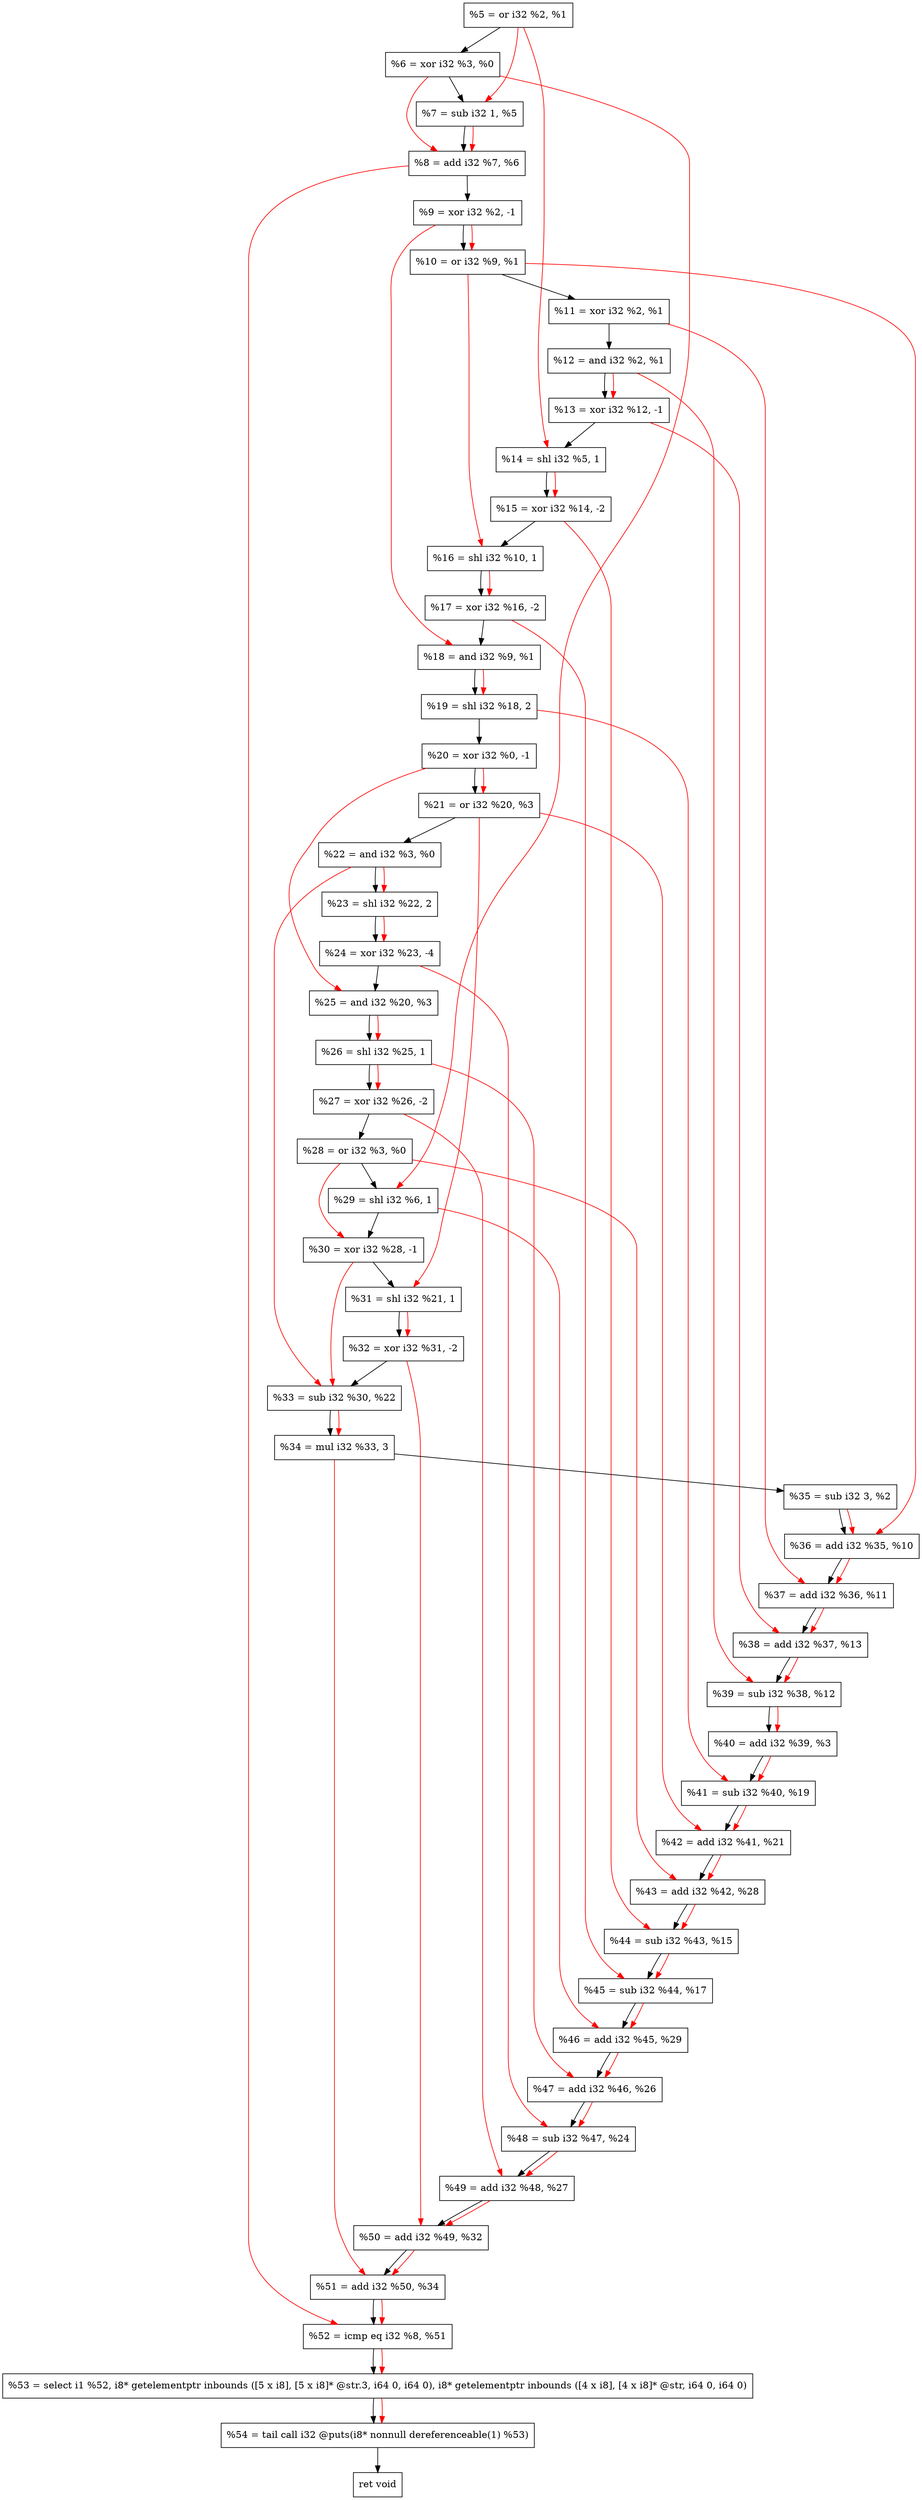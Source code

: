 digraph "DFG for'crackme' function" {
	Node0x1d49750[shape=record, label="  %5 = or i32 %2, %1"];
	Node0x1d497c0[shape=record, label="  %6 = xor i32 %3, %0"];
	Node0x1d49e40[shape=record, label="  %7 = sub i32 1, %5"];
	Node0x1d49eb0[shape=record, label="  %8 = add i32 %7, %6"];
	Node0x1d49f50[shape=record, label="  %9 = xor i32 %2, -1"];
	Node0x1d49fc0[shape=record, label="  %10 = or i32 %9, %1"];
	Node0x1d4a030[shape=record, label="  %11 = xor i32 %2, %1"];
	Node0x1d4a0a0[shape=record, label="  %12 = and i32 %2, %1"];
	Node0x1d4a110[shape=record, label="  %13 = xor i32 %12, -1"];
	Node0x1d4a180[shape=record, label="  %14 = shl i32 %5, 1"];
	Node0x1d4a220[shape=record, label="  %15 = xor i32 %14, -2"];
	Node0x1d4a290[shape=record, label="  %16 = shl i32 %10, 1"];
	Node0x1d4a300[shape=record, label="  %17 = xor i32 %16, -2"];
	Node0x1d4a370[shape=record, label="  %18 = and i32 %9, %1"];
	Node0x1d4a410[shape=record, label="  %19 = shl i32 %18, 2"];
	Node0x1d4a480[shape=record, label="  %20 = xor i32 %0, -1"];
	Node0x1d4a4f0[shape=record, label="  %21 = or i32 %20, %3"];
	Node0x1d4a560[shape=record, label="  %22 = and i32 %3, %0"];
	Node0x1d4a5d0[shape=record, label="  %23 = shl i32 %22, 2"];
	Node0x1d4a670[shape=record, label="  %24 = xor i32 %23, -4"];
	Node0x1d4a6e0[shape=record, label="  %25 = and i32 %20, %3"];
	Node0x1d4a750[shape=record, label="  %26 = shl i32 %25, 1"];
	Node0x1d4a7c0[shape=record, label="  %27 = xor i32 %26, -2"];
	Node0x1d4a830[shape=record, label="  %28 = or i32 %3, %0"];
	Node0x1d4a8a0[shape=record, label="  %29 = shl i32 %6, 1"];
	Node0x1d4a910[shape=record, label="  %30 = xor i32 %28, -1"];
	Node0x1d4a980[shape=record, label="  %31 = shl i32 %21, 1"];
	Node0x1d4a9f0[shape=record, label="  %32 = xor i32 %31, -2"];
	Node0x1d4ac70[shape=record, label="  %33 = sub i32 %30, %22"];
	Node0x1d4ad10[shape=record, label="  %34 = mul i32 %33, 3"];
	Node0x1d4ad80[shape=record, label="  %35 = sub i32 3, %2"];
	Node0x1d4adf0[shape=record, label="  %36 = add i32 %35, %10"];
	Node0x1d4ae60[shape=record, label="  %37 = add i32 %36, %11"];
	Node0x1d4aed0[shape=record, label="  %38 = add i32 %37, %13"];
	Node0x1d4af40[shape=record, label="  %39 = sub i32 %38, %12"];
	Node0x1d4afb0[shape=record, label="  %40 = add i32 %39, %3"];
	Node0x1d4b020[shape=record, label="  %41 = sub i32 %40, %19"];
	Node0x1d4b090[shape=record, label="  %42 = add i32 %41, %21"];
	Node0x1d4b100[shape=record, label="  %43 = add i32 %42, %28"];
	Node0x1d4b170[shape=record, label="  %44 = sub i32 %43, %15"];
	Node0x1d4b1e0[shape=record, label="  %45 = sub i32 %44, %17"];
	Node0x1d4b250[shape=record, label="  %46 = add i32 %45, %29"];
	Node0x1d4b2c0[shape=record, label="  %47 = add i32 %46, %26"];
	Node0x1d4b330[shape=record, label="  %48 = sub i32 %47, %24"];
	Node0x1d4b3a0[shape=record, label="  %49 = add i32 %48, %27"];
	Node0x1d4b410[shape=record, label="  %50 = add i32 %49, %32"];
	Node0x1d4b480[shape=record, label="  %51 = add i32 %50, %34"];
	Node0x1d4b4f0[shape=record, label="  %52 = icmp eq i32 %8, %51"];
	Node0x1cea268[shape=record, label="  %53 = select i1 %52, i8* getelementptr inbounds ([5 x i8], [5 x i8]* @str.3, i64 0, i64 0), i8* getelementptr inbounds ([4 x i8], [4 x i8]* @str, i64 0, i64 0)"];
	Node0x1d4b990[shape=record, label="  %54 = tail call i32 @puts(i8* nonnull dereferenceable(1) %53)"];
	Node0x1d4b9e0[shape=record, label="  ret void"];
	Node0x1d49750 -> Node0x1d497c0;
	Node0x1d497c0 -> Node0x1d49e40;
	Node0x1d49e40 -> Node0x1d49eb0;
	Node0x1d49eb0 -> Node0x1d49f50;
	Node0x1d49f50 -> Node0x1d49fc0;
	Node0x1d49fc0 -> Node0x1d4a030;
	Node0x1d4a030 -> Node0x1d4a0a0;
	Node0x1d4a0a0 -> Node0x1d4a110;
	Node0x1d4a110 -> Node0x1d4a180;
	Node0x1d4a180 -> Node0x1d4a220;
	Node0x1d4a220 -> Node0x1d4a290;
	Node0x1d4a290 -> Node0x1d4a300;
	Node0x1d4a300 -> Node0x1d4a370;
	Node0x1d4a370 -> Node0x1d4a410;
	Node0x1d4a410 -> Node0x1d4a480;
	Node0x1d4a480 -> Node0x1d4a4f0;
	Node0x1d4a4f0 -> Node0x1d4a560;
	Node0x1d4a560 -> Node0x1d4a5d0;
	Node0x1d4a5d0 -> Node0x1d4a670;
	Node0x1d4a670 -> Node0x1d4a6e0;
	Node0x1d4a6e0 -> Node0x1d4a750;
	Node0x1d4a750 -> Node0x1d4a7c0;
	Node0x1d4a7c0 -> Node0x1d4a830;
	Node0x1d4a830 -> Node0x1d4a8a0;
	Node0x1d4a8a0 -> Node0x1d4a910;
	Node0x1d4a910 -> Node0x1d4a980;
	Node0x1d4a980 -> Node0x1d4a9f0;
	Node0x1d4a9f0 -> Node0x1d4ac70;
	Node0x1d4ac70 -> Node0x1d4ad10;
	Node0x1d4ad10 -> Node0x1d4ad80;
	Node0x1d4ad80 -> Node0x1d4adf0;
	Node0x1d4adf0 -> Node0x1d4ae60;
	Node0x1d4ae60 -> Node0x1d4aed0;
	Node0x1d4aed0 -> Node0x1d4af40;
	Node0x1d4af40 -> Node0x1d4afb0;
	Node0x1d4afb0 -> Node0x1d4b020;
	Node0x1d4b020 -> Node0x1d4b090;
	Node0x1d4b090 -> Node0x1d4b100;
	Node0x1d4b100 -> Node0x1d4b170;
	Node0x1d4b170 -> Node0x1d4b1e0;
	Node0x1d4b1e0 -> Node0x1d4b250;
	Node0x1d4b250 -> Node0x1d4b2c0;
	Node0x1d4b2c0 -> Node0x1d4b330;
	Node0x1d4b330 -> Node0x1d4b3a0;
	Node0x1d4b3a0 -> Node0x1d4b410;
	Node0x1d4b410 -> Node0x1d4b480;
	Node0x1d4b480 -> Node0x1d4b4f0;
	Node0x1d4b4f0 -> Node0x1cea268;
	Node0x1cea268 -> Node0x1d4b990;
	Node0x1d4b990 -> Node0x1d4b9e0;
edge [color=red]
	Node0x1d49750 -> Node0x1d49e40;
	Node0x1d49e40 -> Node0x1d49eb0;
	Node0x1d497c0 -> Node0x1d49eb0;
	Node0x1d49f50 -> Node0x1d49fc0;
	Node0x1d4a0a0 -> Node0x1d4a110;
	Node0x1d49750 -> Node0x1d4a180;
	Node0x1d4a180 -> Node0x1d4a220;
	Node0x1d49fc0 -> Node0x1d4a290;
	Node0x1d4a290 -> Node0x1d4a300;
	Node0x1d49f50 -> Node0x1d4a370;
	Node0x1d4a370 -> Node0x1d4a410;
	Node0x1d4a480 -> Node0x1d4a4f0;
	Node0x1d4a560 -> Node0x1d4a5d0;
	Node0x1d4a5d0 -> Node0x1d4a670;
	Node0x1d4a480 -> Node0x1d4a6e0;
	Node0x1d4a6e0 -> Node0x1d4a750;
	Node0x1d4a750 -> Node0x1d4a7c0;
	Node0x1d497c0 -> Node0x1d4a8a0;
	Node0x1d4a830 -> Node0x1d4a910;
	Node0x1d4a4f0 -> Node0x1d4a980;
	Node0x1d4a980 -> Node0x1d4a9f0;
	Node0x1d4a910 -> Node0x1d4ac70;
	Node0x1d4a560 -> Node0x1d4ac70;
	Node0x1d4ac70 -> Node0x1d4ad10;
	Node0x1d4ad80 -> Node0x1d4adf0;
	Node0x1d49fc0 -> Node0x1d4adf0;
	Node0x1d4adf0 -> Node0x1d4ae60;
	Node0x1d4a030 -> Node0x1d4ae60;
	Node0x1d4ae60 -> Node0x1d4aed0;
	Node0x1d4a110 -> Node0x1d4aed0;
	Node0x1d4aed0 -> Node0x1d4af40;
	Node0x1d4a0a0 -> Node0x1d4af40;
	Node0x1d4af40 -> Node0x1d4afb0;
	Node0x1d4afb0 -> Node0x1d4b020;
	Node0x1d4a410 -> Node0x1d4b020;
	Node0x1d4b020 -> Node0x1d4b090;
	Node0x1d4a4f0 -> Node0x1d4b090;
	Node0x1d4b090 -> Node0x1d4b100;
	Node0x1d4a830 -> Node0x1d4b100;
	Node0x1d4b100 -> Node0x1d4b170;
	Node0x1d4a220 -> Node0x1d4b170;
	Node0x1d4b170 -> Node0x1d4b1e0;
	Node0x1d4a300 -> Node0x1d4b1e0;
	Node0x1d4b1e0 -> Node0x1d4b250;
	Node0x1d4a8a0 -> Node0x1d4b250;
	Node0x1d4b250 -> Node0x1d4b2c0;
	Node0x1d4a750 -> Node0x1d4b2c0;
	Node0x1d4b2c0 -> Node0x1d4b330;
	Node0x1d4a670 -> Node0x1d4b330;
	Node0x1d4b330 -> Node0x1d4b3a0;
	Node0x1d4a7c0 -> Node0x1d4b3a0;
	Node0x1d4b3a0 -> Node0x1d4b410;
	Node0x1d4a9f0 -> Node0x1d4b410;
	Node0x1d4b410 -> Node0x1d4b480;
	Node0x1d4ad10 -> Node0x1d4b480;
	Node0x1d49eb0 -> Node0x1d4b4f0;
	Node0x1d4b480 -> Node0x1d4b4f0;
	Node0x1d4b4f0 -> Node0x1cea268;
	Node0x1cea268 -> Node0x1d4b990;
}
